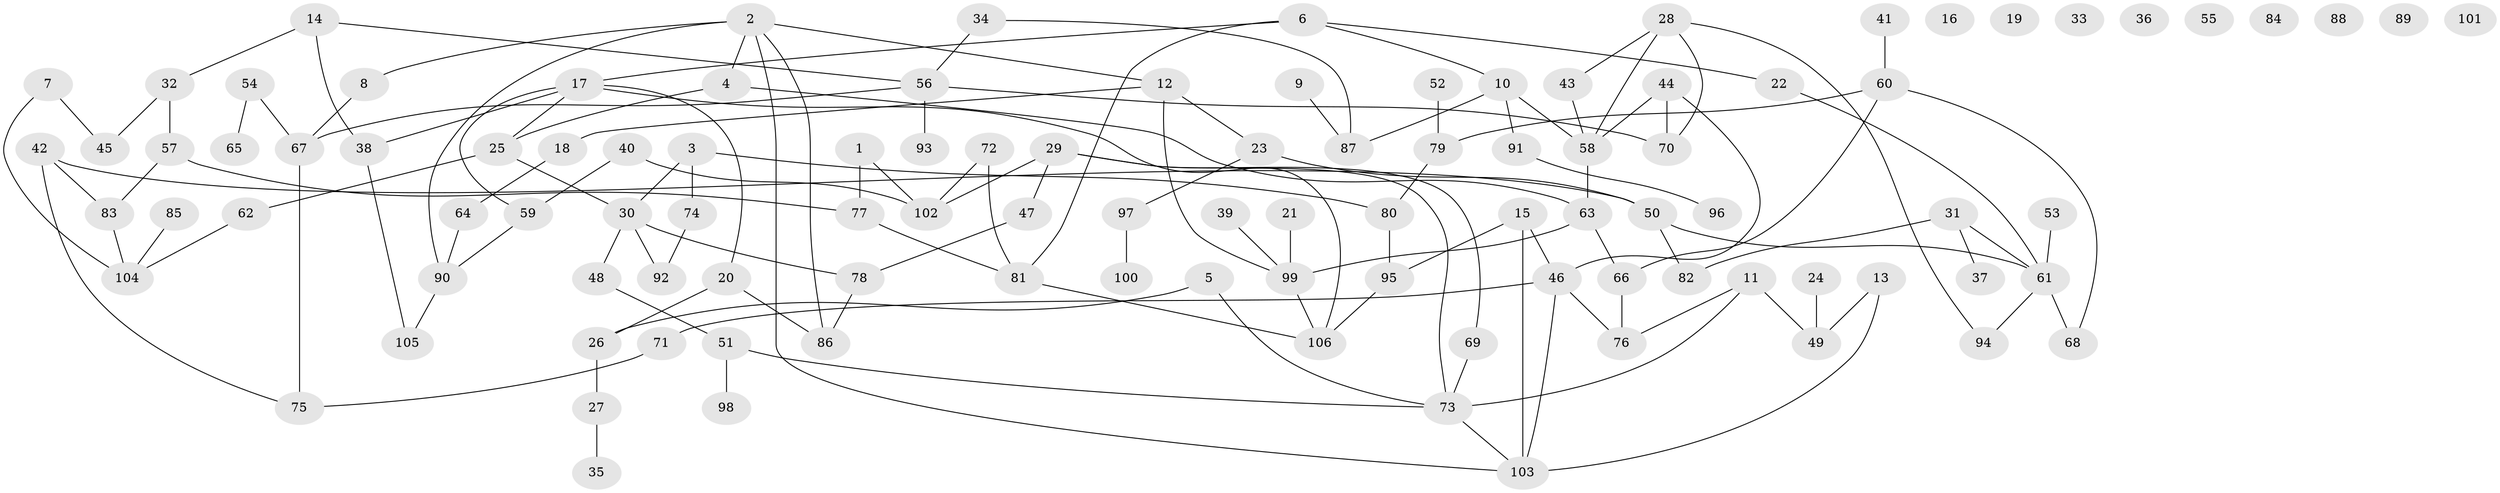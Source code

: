 // coarse degree distribution, {2: 0.21621621621621623, 9: 0.013513513513513514, 5: 0.04054054054054054, 4: 0.2702702702702703, 3: 0.13513513513513514, 0: 0.12162162162162163, 6: 0.06756756756756757, 1: 0.13513513513513514}
// Generated by graph-tools (version 1.1) at 2025/23/03/03/25 07:23:24]
// undirected, 106 vertices, 136 edges
graph export_dot {
graph [start="1"]
  node [color=gray90,style=filled];
  1;
  2;
  3;
  4;
  5;
  6;
  7;
  8;
  9;
  10;
  11;
  12;
  13;
  14;
  15;
  16;
  17;
  18;
  19;
  20;
  21;
  22;
  23;
  24;
  25;
  26;
  27;
  28;
  29;
  30;
  31;
  32;
  33;
  34;
  35;
  36;
  37;
  38;
  39;
  40;
  41;
  42;
  43;
  44;
  45;
  46;
  47;
  48;
  49;
  50;
  51;
  52;
  53;
  54;
  55;
  56;
  57;
  58;
  59;
  60;
  61;
  62;
  63;
  64;
  65;
  66;
  67;
  68;
  69;
  70;
  71;
  72;
  73;
  74;
  75;
  76;
  77;
  78;
  79;
  80;
  81;
  82;
  83;
  84;
  85;
  86;
  87;
  88;
  89;
  90;
  91;
  92;
  93;
  94;
  95;
  96;
  97;
  98;
  99;
  100;
  101;
  102;
  103;
  104;
  105;
  106;
  1 -- 77;
  1 -- 102;
  2 -- 4;
  2 -- 8;
  2 -- 12;
  2 -- 86;
  2 -- 90;
  2 -- 103;
  3 -- 30;
  3 -- 74;
  3 -- 80;
  4 -- 25;
  4 -- 63;
  5 -- 26;
  5 -- 73;
  6 -- 10;
  6 -- 17;
  6 -- 22;
  6 -- 81;
  7 -- 45;
  7 -- 104;
  8 -- 67;
  9 -- 87;
  10 -- 58;
  10 -- 87;
  10 -- 91;
  11 -- 49;
  11 -- 73;
  11 -- 76;
  12 -- 18;
  12 -- 23;
  12 -- 99;
  13 -- 49;
  13 -- 103;
  14 -- 32;
  14 -- 38;
  14 -- 56;
  15 -- 46;
  15 -- 95;
  15 -- 103;
  17 -- 20;
  17 -- 25;
  17 -- 38;
  17 -- 59;
  17 -- 106;
  18 -- 64;
  20 -- 26;
  20 -- 86;
  21 -- 99;
  22 -- 61;
  23 -- 50;
  23 -- 97;
  24 -- 49;
  25 -- 30;
  25 -- 62;
  26 -- 27;
  27 -- 35;
  28 -- 43;
  28 -- 58;
  28 -- 70;
  28 -- 94;
  29 -- 47;
  29 -- 69;
  29 -- 73;
  29 -- 102;
  30 -- 48;
  30 -- 78;
  30 -- 92;
  31 -- 37;
  31 -- 61;
  31 -- 82;
  32 -- 45;
  32 -- 57;
  34 -- 56;
  34 -- 87;
  38 -- 105;
  39 -- 99;
  40 -- 59;
  40 -- 102;
  41 -- 60;
  42 -- 50;
  42 -- 75;
  42 -- 83;
  43 -- 58;
  44 -- 46;
  44 -- 58;
  44 -- 70;
  46 -- 71;
  46 -- 76;
  46 -- 103;
  47 -- 78;
  48 -- 51;
  50 -- 61;
  50 -- 82;
  51 -- 73;
  51 -- 98;
  52 -- 79;
  53 -- 61;
  54 -- 65;
  54 -- 67;
  56 -- 67;
  56 -- 70;
  56 -- 93;
  57 -- 77;
  57 -- 83;
  58 -- 63;
  59 -- 90;
  60 -- 66;
  60 -- 68;
  60 -- 79;
  61 -- 68;
  61 -- 94;
  62 -- 104;
  63 -- 66;
  63 -- 99;
  64 -- 90;
  66 -- 76;
  67 -- 75;
  69 -- 73;
  71 -- 75;
  72 -- 81;
  72 -- 102;
  73 -- 103;
  74 -- 92;
  77 -- 81;
  78 -- 86;
  79 -- 80;
  80 -- 95;
  81 -- 106;
  83 -- 104;
  85 -- 104;
  90 -- 105;
  91 -- 96;
  95 -- 106;
  97 -- 100;
  99 -- 106;
}
